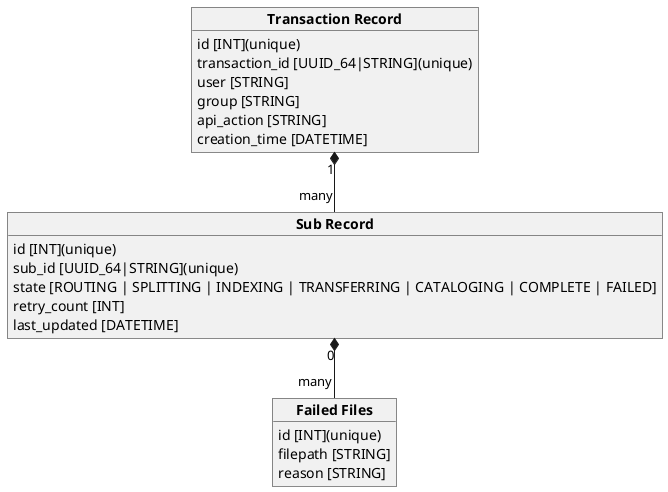 @startuml monitor_db

object "**Transaction Record**" as tran_rec {
    id [INT](unique)
    transaction_id [UUID_64|STRING](unique)
    user [STRING]
    group [STRING]
    api_action [STRING]
    creation_time [DATETIME]
}

object "**Sub Record**" as sub_rec {
    id [INT](unique)
    sub_id [UUID_64|STRING](unique)
    state [ROUTING | SPLITTING | INDEXING | TRANSFERRING | CATALOGING | COMPLETE | FAILED]
    retry_count [INT]
    last_updated [DATETIME]
}

object "**Failed Files**" as fail_rec {
    id [INT](unique)
    filepath [STRING]
    reason [STRING]
}

tran_rec "1" *-- "many" sub_rec
sub_rec "0" *-- "many" fail_rec

@enduml
